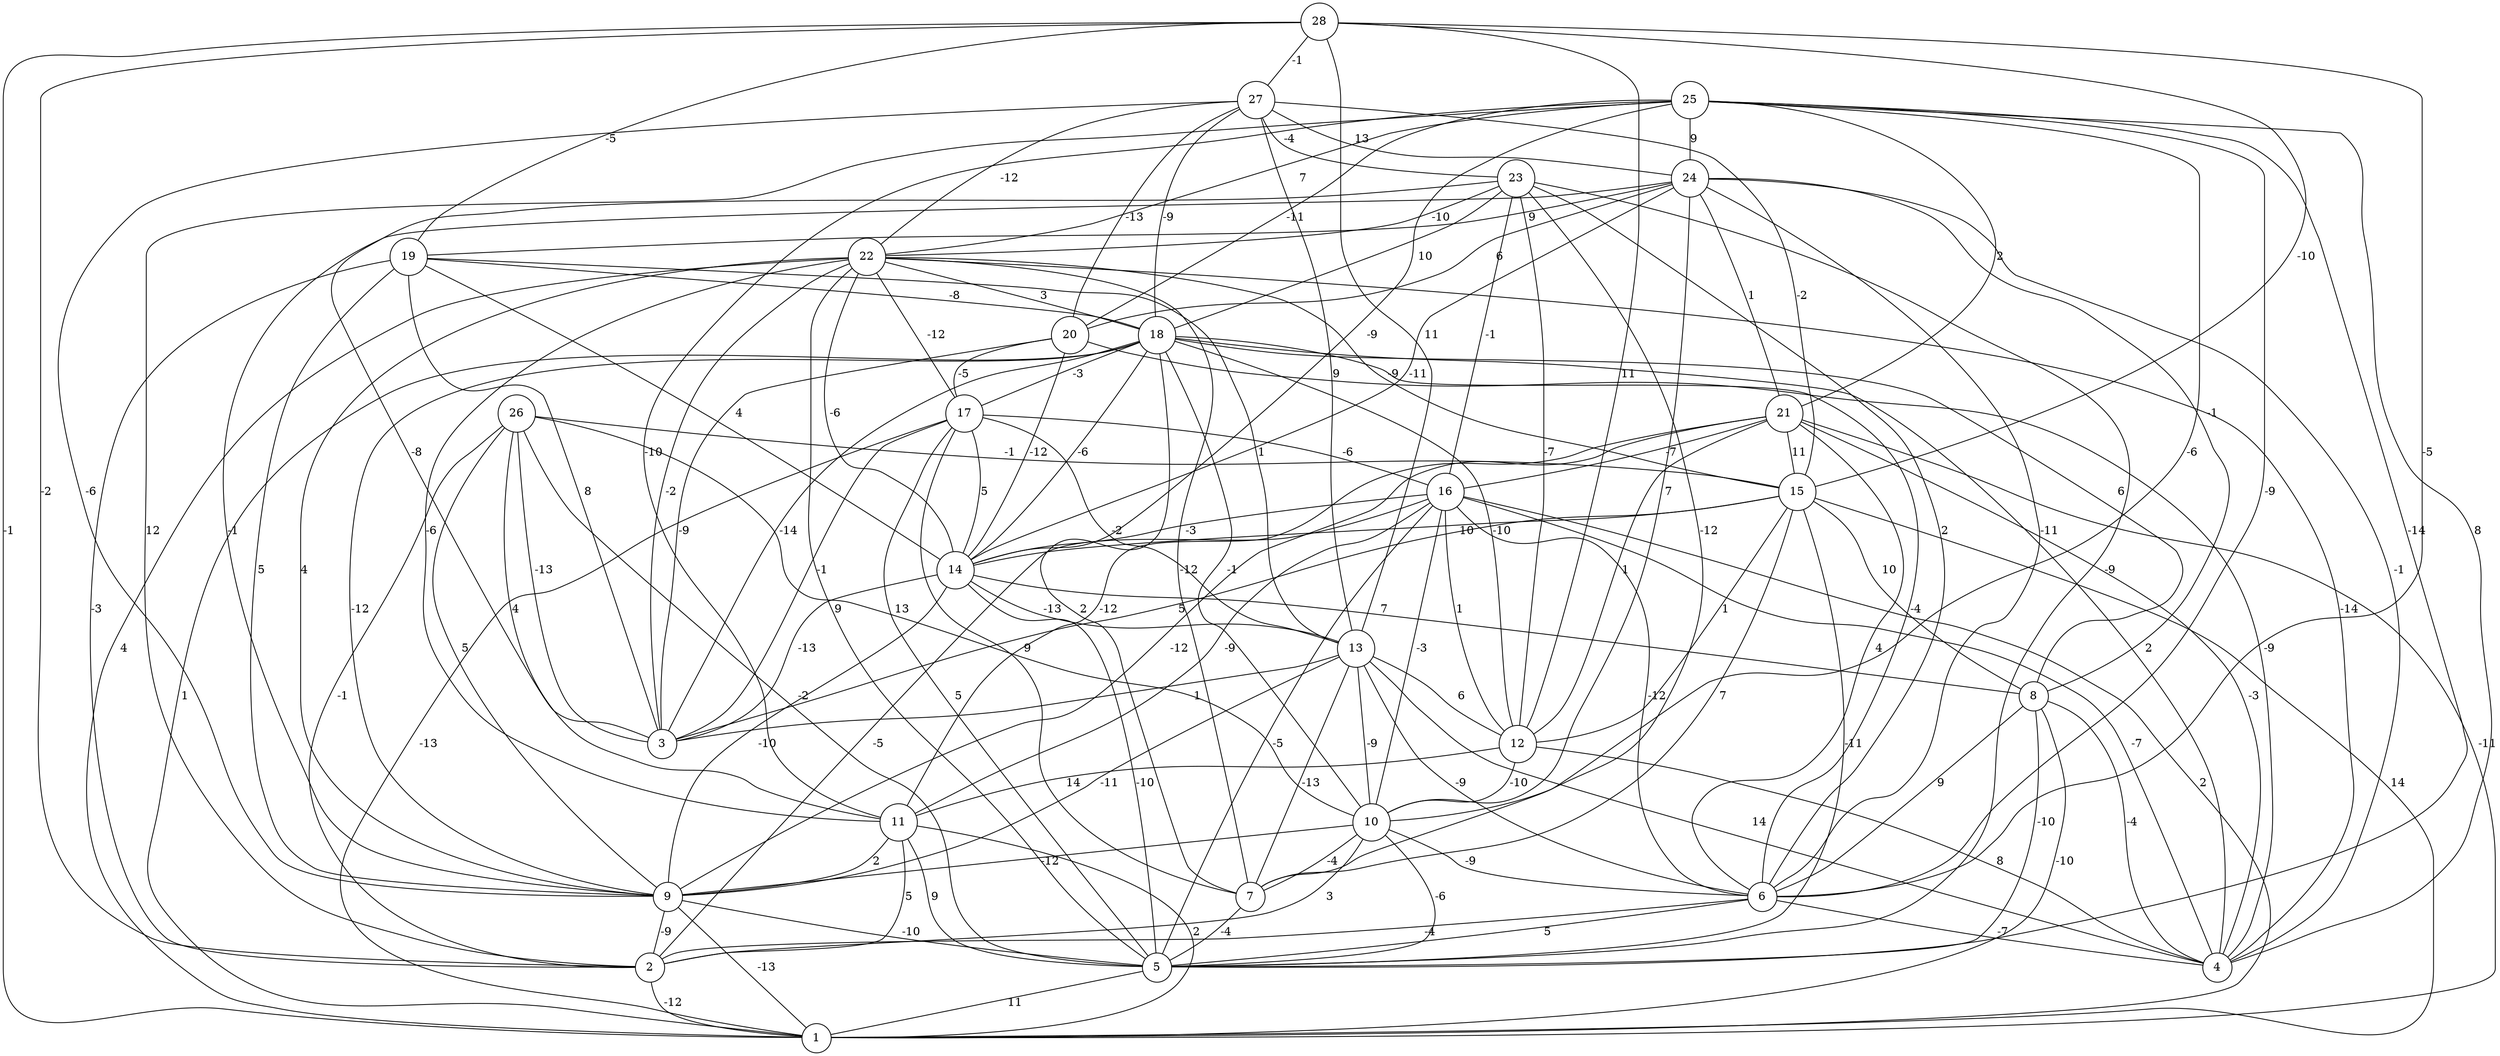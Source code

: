 graph { 
	 fontname="Helvetica,Arial,sans-serif" 
	 node [shape = circle]; 
	 28 -- 1 [label = "-1"];
	 28 -- 2 [label = "-2"];
	 28 -- 6 [label = "-5"];
	 28 -- 12 [label = "11"];
	 28 -- 13 [label = "11"];
	 28 -- 15 [label = "-10"];
	 28 -- 19 [label = "-5"];
	 28 -- 27 [label = "-1"];
	 27 -- 9 [label = "-6"];
	 27 -- 13 [label = "9"];
	 27 -- 15 [label = "-2"];
	 27 -- 18 [label = "-9"];
	 27 -- 20 [label = "-13"];
	 27 -- 22 [label = "-12"];
	 27 -- 23 [label = "-4"];
	 27 -- 24 [label = "13"];
	 26 -- 2 [label = "-1"];
	 26 -- 3 [label = "-13"];
	 26 -- 5 [label = "-2"];
	 26 -- 9 [label = "5"];
	 26 -- 10 [label = "13"];
	 26 -- 11 [label = "4"];
	 26 -- 15 [label = "-1"];
	 25 -- 2 [label = "12"];
	 25 -- 4 [label = "8"];
	 25 -- 5 [label = "-14"];
	 25 -- 6 [label = "-9"];
	 25 -- 10 [label = "-6"];
	 25 -- 11 [label = "-10"];
	 25 -- 14 [label = "-9"];
	 25 -- 20 [label = "-11"];
	 25 -- 21 [label = "2"];
	 25 -- 22 [label = "7"];
	 25 -- 24 [label = "9"];
	 24 -- 4 [label = "-1"];
	 24 -- 6 [label = "-11"];
	 24 -- 8 [label = "-1"];
	 24 -- 9 [label = "-1"];
	 24 -- 10 [label = "7"];
	 24 -- 14 [label = "-11"];
	 24 -- 19 [label = "9"];
	 24 -- 20 [label = "6"];
	 24 -- 21 [label = "1"];
	 23 -- 3 [label = "-8"];
	 23 -- 5 [label = "-9"];
	 23 -- 6 [label = "2"];
	 23 -- 7 [label = "-12"];
	 23 -- 12 [label = "-7"];
	 23 -- 16 [label = "-1"];
	 23 -- 18 [label = "10"];
	 23 -- 22 [label = "-10"];
	 22 -- 1 [label = "4"];
	 22 -- 3 [label = "-2"];
	 22 -- 4 [label = "-14"];
	 22 -- 5 [label = "9"];
	 22 -- 7 [label = "-12"];
	 22 -- 9 [label = "4"];
	 22 -- 11 [label = "-6"];
	 22 -- 14 [label = "-6"];
	 22 -- 15 [label = "-9"];
	 22 -- 17 [label = "-12"];
	 22 -- 18 [label = "3"];
	 21 -- 1 [label = "-11"];
	 21 -- 4 [label = "-3"];
	 21 -- 6 [label = "4"];
	 21 -- 9 [label = "-12"];
	 21 -- 11 [label = "-12"];
	 21 -- 12 [label = "1"];
	 21 -- 15 [label = "11"];
	 21 -- 16 [label = "-7"];
	 20 -- 3 [label = "-9"];
	 20 -- 4 [label = "-9"];
	 20 -- 14 [label = "-12"];
	 20 -- 17 [label = "-5"];
	 19 -- 2 [label = "-3"];
	 19 -- 3 [label = "8"];
	 19 -- 9 [label = "5"];
	 19 -- 13 [label = "1"];
	 19 -- 14 [label = "4"];
	 19 -- 18 [label = "-8"];
	 18 -- 1 [label = "1"];
	 18 -- 3 [label = "-14"];
	 18 -- 4 [label = "2"];
	 18 -- 6 [label = "-4"];
	 18 -- 7 [label = "2"];
	 18 -- 8 [label = "6"];
	 18 -- 9 [label = "-12"];
	 18 -- 10 [label = "-1"];
	 18 -- 12 [label = "-10"];
	 18 -- 14 [label = "-6"];
	 18 -- 17 [label = "-3"];
	 17 -- 1 [label = "-13"];
	 17 -- 3 [label = "-1"];
	 17 -- 5 [label = "5"];
	 17 -- 7 [label = "9"];
	 17 -- 13 [label = "-2"];
	 17 -- 14 [label = "5"];
	 17 -- 16 [label = "-6"];
	 16 -- 1 [label = "2"];
	 16 -- 2 [label = "-5"];
	 16 -- 4 [label = "-7"];
	 16 -- 5 [label = "-5"];
	 16 -- 6 [label = "-12"];
	 16 -- 10 [label = "-3"];
	 16 -- 11 [label = "-9"];
	 16 -- 12 [label = "1"];
	 16 -- 14 [label = "-3"];
	 15 -- 1 [label = "14"];
	 15 -- 3 [label = "5"];
	 15 -- 5 [label = "-11"];
	 15 -- 7 [label = "7"];
	 15 -- 8 [label = "10"];
	 15 -- 12 [label = "1"];
	 15 -- 14 [label = "10"];
	 14 -- 3 [label = "-13"];
	 14 -- 5 [label = "-10"];
	 14 -- 8 [label = "7"];
	 14 -- 9 [label = "-10"];
	 14 -- 13 [label = "-13"];
	 13 -- 3 [label = "1"];
	 13 -- 4 [label = "14"];
	 13 -- 6 [label = "-9"];
	 13 -- 7 [label = "-13"];
	 13 -- 9 [label = "-11"];
	 13 -- 10 [label = "-9"];
	 13 -- 12 [label = "6"];
	 12 -- 4 [label = "8"];
	 12 -- 10 [label = "-10"];
	 12 -- 11 [label = "14"];
	 11 -- 1 [label = "2"];
	 11 -- 2 [label = "5"];
	 11 -- 5 [label = "9"];
	 11 -- 9 [label = "2"];
	 10 -- 2 [label = "3"];
	 10 -- 5 [label = "-6"];
	 10 -- 6 [label = "-9"];
	 10 -- 7 [label = "-4"];
	 10 -- 9 [label = "-12"];
	 9 -- 1 [label = "-13"];
	 9 -- 2 [label = "-9"];
	 9 -- 5 [label = "-10"];
	 8 -- 1 [label = "-10"];
	 8 -- 4 [label = "-4"];
	 8 -- 5 [label = "-10"];
	 8 -- 6 [label = "9"];
	 7 -- 5 [label = "-4"];
	 6 -- 2 [label = "-4"];
	 6 -- 4 [label = "-7"];
	 6 -- 5 [label = "5"];
	 5 -- 1 [label = "11"];
	 2 -- 1 [label = "-12"];
	 1;
	 2;
	 3;
	 4;
	 5;
	 6;
	 7;
	 8;
	 9;
	 10;
	 11;
	 12;
	 13;
	 14;
	 15;
	 16;
	 17;
	 18;
	 19;
	 20;
	 21;
	 22;
	 23;
	 24;
	 25;
	 26;
	 27;
	 28;
}
